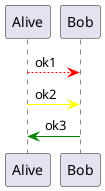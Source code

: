 {
  "sha1": "i7jv136h7732oldi6sz1hqf9dd5rxhh",
  "insertion": {
    "when": "2024-06-03T18:59:30.422Z",
    "user": "plantuml@gmail.com"
  }
}
@startuml
Alive -[#red]-> Bob : ok1
Alive -[#yellow]> Bob : ok2
Alive <[#green]- Bob : ok3
@enduml
